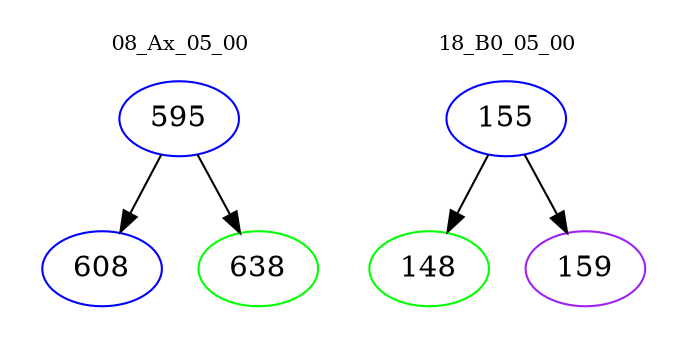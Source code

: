 digraph{
subgraph cluster_0 {
color = white
label = "08_Ax_05_00";
fontsize=10;
T0_595 [label="595", color="blue"]
T0_595 -> T0_608 [color="black"]
T0_608 [label="608", color="blue"]
T0_595 -> T0_638 [color="black"]
T0_638 [label="638", color="green"]
}
subgraph cluster_1 {
color = white
label = "18_B0_05_00";
fontsize=10;
T1_155 [label="155", color="blue"]
T1_155 -> T1_148 [color="black"]
T1_148 [label="148", color="green"]
T1_155 -> T1_159 [color="black"]
T1_159 [label="159", color="purple"]
}
}
